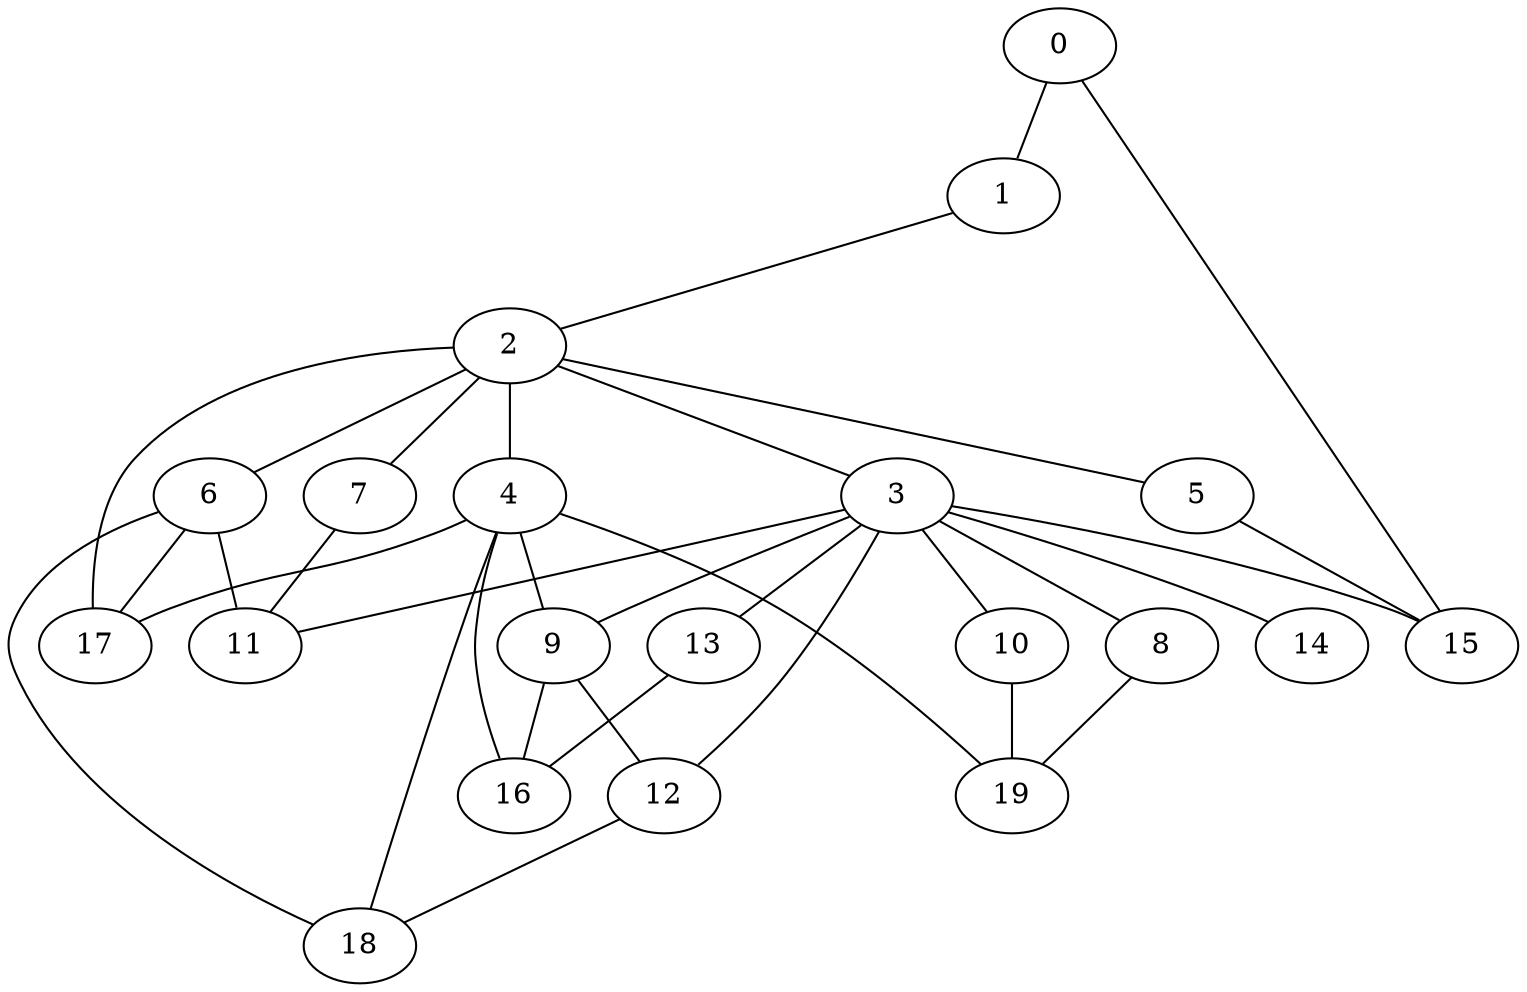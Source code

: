 graph graphname {0--1
0--15
1--2
2--3
2--4
2--5
2--6
2--7
2--17
3--8
3--9
3--10
3--11
3--12
3--13
3--14
3--15
4--9
4--16
4--17
4--18
4--19
5--15
6--11
6--17
6--18
7--11
8--19
9--12
9--16
10--19
12--18
13--16
}